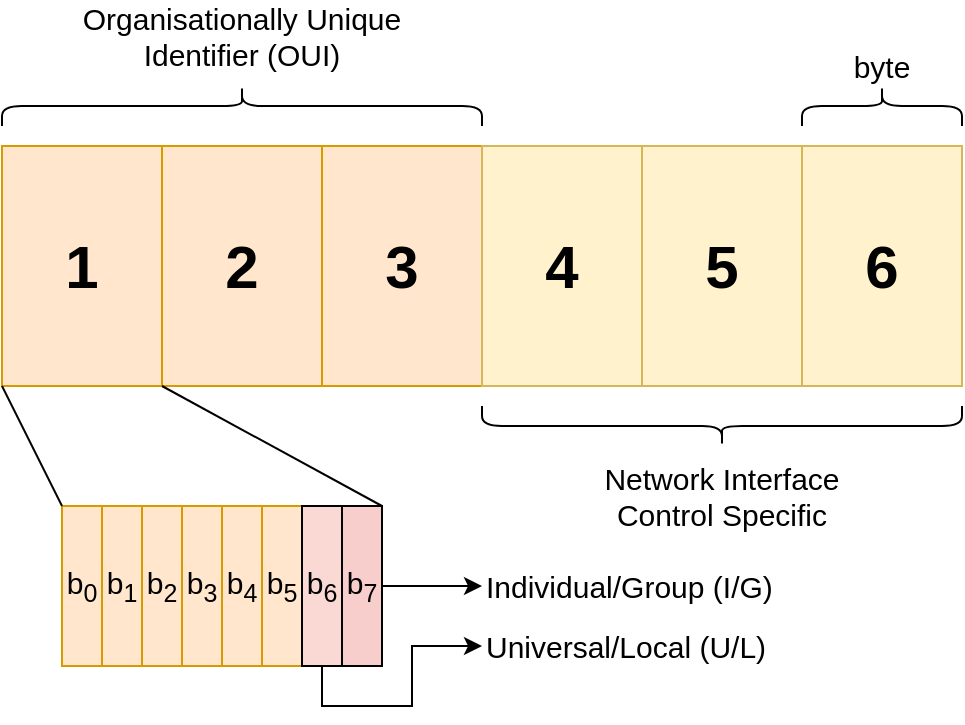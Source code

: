 <mxfile version="13.9.9" type="device"><diagram id="PuwrDyUa0CeVFOoDG73W" name="Page-1"><mxGraphModel dx="749" dy="666" grid="1" gridSize="10" guides="1" tooltips="1" connect="1" arrows="1" fold="1" page="1" pageScale="1" pageWidth="850" pageHeight="1100" math="0" shadow="0"><root><mxCell id="0"/><mxCell id="1" parent="0"/><mxCell id="jDP2aXW9Wtl1p9TVBxvf-2" value="1" style="rounded=0;whiteSpace=wrap;html=1;fontSize=30;fontStyle=1;fillColor=#ffe6cc;strokeColor=#d79b00;" vertex="1" parent="1"><mxGeometry x="40" y="240" width="80" height="120" as="geometry"/></mxCell><mxCell id="jDP2aXW9Wtl1p9TVBxvf-3" value="2" style="rounded=0;whiteSpace=wrap;html=1;fontSize=30;fontStyle=1;fillColor=#ffe6cc;strokeColor=#d79b00;" vertex="1" parent="1"><mxGeometry x="120" y="240" width="80" height="120" as="geometry"/></mxCell><mxCell id="jDP2aXW9Wtl1p9TVBxvf-4" value="3" style="rounded=0;whiteSpace=wrap;html=1;fontSize=30;fontStyle=1;fillColor=#ffe6cc;strokeColor=#d79b00;" vertex="1" parent="1"><mxGeometry x="200" y="240" width="80" height="120" as="geometry"/></mxCell><mxCell id="jDP2aXW9Wtl1p9TVBxvf-5" value="4" style="rounded=0;whiteSpace=wrap;html=1;fontSize=30;fontStyle=1;fillColor=#fff2cc;strokeColor=#d6b656;" vertex="1" parent="1"><mxGeometry x="280" y="240" width="80" height="120" as="geometry"/></mxCell><mxCell id="jDP2aXW9Wtl1p9TVBxvf-6" value="5" style="rounded=0;whiteSpace=wrap;html=1;fontSize=30;fontStyle=1;fillColor=#fff2cc;strokeColor=#d6b656;" vertex="1" parent="1"><mxGeometry x="360" y="240" width="80" height="120" as="geometry"/></mxCell><mxCell id="jDP2aXW9Wtl1p9TVBxvf-7" value="6" style="rounded=0;whiteSpace=wrap;html=1;fontSize=30;fontStyle=1;fillColor=#fff2cc;strokeColor=#d6b656;" vertex="1" parent="1"><mxGeometry x="440" y="240" width="80" height="120" as="geometry"/></mxCell><mxCell id="jDP2aXW9Wtl1p9TVBxvf-18" value="byte" style="text;html=1;strokeColor=none;fillColor=none;align=center;verticalAlign=middle;whiteSpace=wrap;rounded=0;fontSize=15;" vertex="1" parent="1"><mxGeometry x="460" y="190" width="40" height="20" as="geometry"/></mxCell><mxCell id="jDP2aXW9Wtl1p9TVBxvf-19" value="" style="shape=curlyBracket;whiteSpace=wrap;html=1;rounded=1;fontSize=30;rotation=90;" vertex="1" parent="1"><mxGeometry x="470" y="180" width="20" height="80" as="geometry"/></mxCell><mxCell id="jDP2aXW9Wtl1p9TVBxvf-20" value="" style="shape=curlyBracket;whiteSpace=wrap;html=1;rounded=1;fontSize=30;rotation=-90;" vertex="1" parent="1"><mxGeometry x="390" y="260" width="20" height="240" as="geometry"/></mxCell><mxCell id="jDP2aXW9Wtl1p9TVBxvf-21" value="" style="shape=curlyBracket;whiteSpace=wrap;html=1;rounded=1;fontSize=30;rotation=90;" vertex="1" parent="1"><mxGeometry x="150" y="100" width="20" height="240" as="geometry"/></mxCell><mxCell id="jDP2aXW9Wtl1p9TVBxvf-22" value="Network Interface Control Specific" style="text;html=1;strokeColor=none;fillColor=none;align=center;verticalAlign=middle;whiteSpace=wrap;rounded=0;fontSize=15;" vertex="1" parent="1"><mxGeometry x="315" y="400" width="170" height="30" as="geometry"/></mxCell><mxCell id="jDP2aXW9Wtl1p9TVBxvf-23" value="Organisationally Unique Identifier (OUI)" style="text;html=1;strokeColor=none;fillColor=none;align=center;verticalAlign=middle;whiteSpace=wrap;rounded=0;fontSize=15;" vertex="1" parent="1"><mxGeometry x="75" y="170" width="170" height="30" as="geometry"/></mxCell><mxCell id="jDP2aXW9Wtl1p9TVBxvf-24" value="b&lt;sub&gt;0&lt;/sub&gt;" style="rounded=0;whiteSpace=wrap;html=1;fontSize=15;fillColor=#ffe6cc;strokeColor=#d79b00;" vertex="1" parent="1"><mxGeometry x="70" y="420" width="20" height="80" as="geometry"/></mxCell><mxCell id="jDP2aXW9Wtl1p9TVBxvf-25" value="b&lt;sub&gt;1&lt;/sub&gt;" style="rounded=0;whiteSpace=wrap;html=1;fontSize=15;fillColor=#ffe6cc;strokeColor=#d79b00;" vertex="1" parent="1"><mxGeometry x="90" y="420" width="20" height="80" as="geometry"/></mxCell><mxCell id="jDP2aXW9Wtl1p9TVBxvf-27" value="b&lt;sub&gt;2&lt;/sub&gt;" style="rounded=0;whiteSpace=wrap;html=1;fontSize=15;fillColor=#ffe6cc;strokeColor=#d79b00;" vertex="1" parent="1"><mxGeometry x="110" y="420" width="20" height="80" as="geometry"/></mxCell><mxCell id="jDP2aXW9Wtl1p9TVBxvf-28" value="b&lt;sub&gt;3&lt;/sub&gt;" style="rounded=0;whiteSpace=wrap;html=1;fontSize=15;fillColor=#ffe6cc;strokeColor=#d79b00;" vertex="1" parent="1"><mxGeometry x="130" y="420" width="20" height="80" as="geometry"/></mxCell><mxCell id="jDP2aXW9Wtl1p9TVBxvf-29" value="b&lt;sub&gt;4&lt;/sub&gt;" style="rounded=0;whiteSpace=wrap;html=1;fontSize=15;fillColor=#ffe6cc;strokeColor=#d79b00;" vertex="1" parent="1"><mxGeometry x="150" y="420" width="20" height="80" as="geometry"/></mxCell><mxCell id="jDP2aXW9Wtl1p9TVBxvf-30" value="b&lt;sub&gt;5&lt;/sub&gt;" style="rounded=0;whiteSpace=wrap;html=1;fontSize=15;fillColor=#ffe6cc;strokeColor=#d79b00;" vertex="1" parent="1"><mxGeometry x="170" y="420" width="20" height="80" as="geometry"/></mxCell><mxCell id="jDP2aXW9Wtl1p9TVBxvf-49" style="edgeStyle=orthogonalEdgeStyle;rounded=0;orthogonalLoop=1;jettySize=auto;html=1;exitX=0.5;exitY=1;exitDx=0;exitDy=0;entryX=0;entryY=0.5;entryDx=0;entryDy=0;fontSize=15;" edge="1" parent="1" source="jDP2aXW9Wtl1p9TVBxvf-31" target="jDP2aXW9Wtl1p9TVBxvf-38"><mxGeometry relative="1" as="geometry"/></mxCell><mxCell id="jDP2aXW9Wtl1p9TVBxvf-31" value="b&lt;sub&gt;6&lt;/sub&gt;" style="rounded=0;whiteSpace=wrap;html=1;fontSize=15;fillColor=#fad9d5;" vertex="1" parent="1"><mxGeometry x="190" y="420" width="20" height="80" as="geometry"/></mxCell><mxCell id="jDP2aXW9Wtl1p9TVBxvf-35" style="edgeStyle=orthogonalEdgeStyle;rounded=0;orthogonalLoop=1;jettySize=auto;html=1;exitX=1;exitY=0.5;exitDx=0;exitDy=0;fontSize=15;" edge="1" parent="1" source="jDP2aXW9Wtl1p9TVBxvf-32"><mxGeometry relative="1" as="geometry"><mxPoint x="280" y="460" as="targetPoint"/></mxGeometry></mxCell><mxCell id="jDP2aXW9Wtl1p9TVBxvf-32" value="b&lt;sub&gt;7&lt;/sub&gt;" style="rounded=0;whiteSpace=wrap;html=1;fontSize=15;fillColor=#f8cecc;" vertex="1" parent="1"><mxGeometry x="210" y="420" width="20" height="80" as="geometry"/></mxCell><mxCell id="jDP2aXW9Wtl1p9TVBxvf-33" value="" style="endArrow=none;html=1;fontSize=15;entryX=0;entryY=1;entryDx=0;entryDy=0;exitX=0;exitY=0;exitDx=0;exitDy=0;" edge="1" parent="1" source="jDP2aXW9Wtl1p9TVBxvf-24" target="jDP2aXW9Wtl1p9TVBxvf-2"><mxGeometry width="50" height="50" relative="1" as="geometry"><mxPoint x="-60" y="470" as="sourcePoint"/><mxPoint x="-10" y="420" as="targetPoint"/></mxGeometry></mxCell><mxCell id="jDP2aXW9Wtl1p9TVBxvf-34" value="" style="endArrow=none;html=1;fontSize=15;entryX=0;entryY=1;entryDx=0;entryDy=0;exitX=1;exitY=0;exitDx=0;exitDy=0;" edge="1" parent="1" source="jDP2aXW9Wtl1p9TVBxvf-32" target="jDP2aXW9Wtl1p9TVBxvf-3"><mxGeometry width="50" height="50" relative="1" as="geometry"><mxPoint x="50" y="490" as="sourcePoint"/><mxPoint x="50" y="370" as="targetPoint"/></mxGeometry></mxCell><mxCell id="jDP2aXW9Wtl1p9TVBxvf-37" value="Individual/Group (I/G)" style="text;html=1;strokeColor=none;fillColor=none;align=left;verticalAlign=middle;whiteSpace=wrap;rounded=0;fontSize=15;" vertex="1" parent="1"><mxGeometry x="280" y="450" width="150" height="20" as="geometry"/></mxCell><mxCell id="jDP2aXW9Wtl1p9TVBxvf-38" value="Universal/Local (U/L)" style="text;html=1;strokeColor=none;fillColor=none;align=left;verticalAlign=middle;whiteSpace=wrap;rounded=0;fontSize=15;" vertex="1" parent="1"><mxGeometry x="280" y="480" width="190" height="20" as="geometry"/></mxCell></root></mxGraphModel></diagram></mxfile>